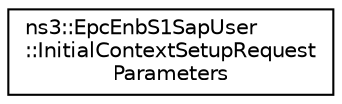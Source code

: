 digraph "Graphical Class Hierarchy"
{
 // LATEX_PDF_SIZE
  edge [fontname="Helvetica",fontsize="10",labelfontname="Helvetica",labelfontsize="10"];
  node [fontname="Helvetica",fontsize="10",shape=record];
  rankdir="LR";
  Node0 [label="ns3::EpcEnbS1SapUser\l::InitialContextSetupRequest\lParameters",height=0.2,width=0.4,color="black", fillcolor="white", style="filled",URL="$structns3_1_1_epc_enb_s1_sap_user_1_1_initial_context_setup_request_parameters.html",tooltip="Parameters passed to InitialContextSetupRequest ()"];
}
